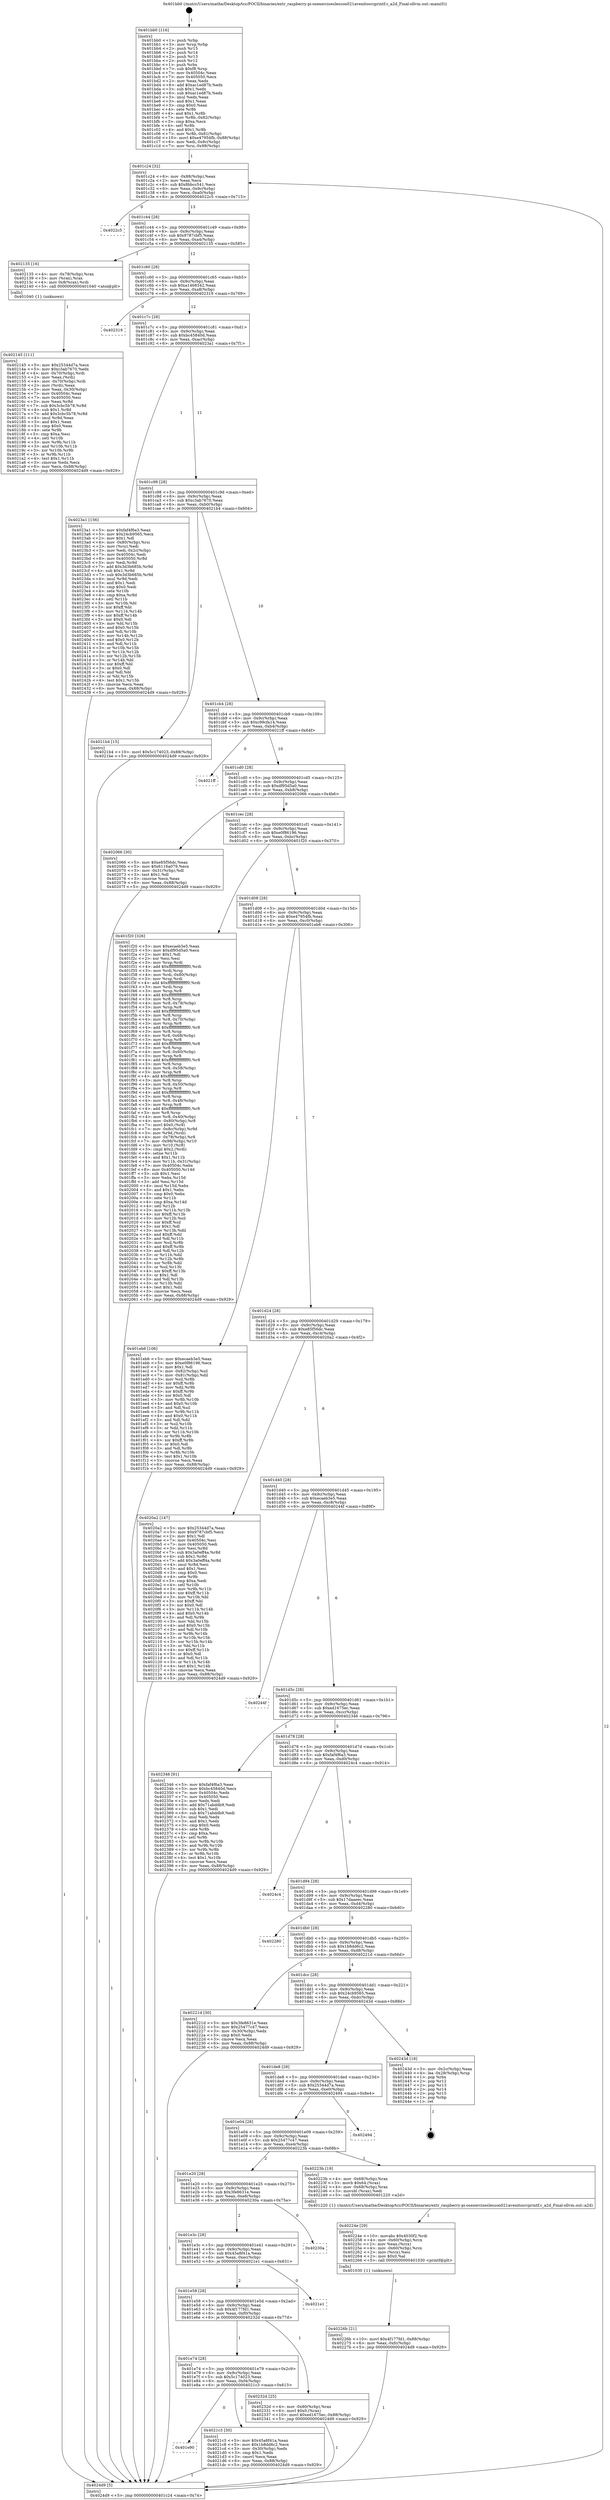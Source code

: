 digraph "0x401bb0" {
  label = "0x401bb0 (/mnt/c/Users/mathe/Desktop/tcc/POCII/binaries/extr_raspberry-pi-osexerciseslesson021avenitosrcprintf.c_a2d_Final-ollvm.out::main(0))"
  labelloc = "t"
  node[shape=record]

  Entry [label="",width=0.3,height=0.3,shape=circle,fillcolor=black,style=filled]
  "0x401c24" [label="{
     0x401c24 [32]\l
     | [instrs]\l
     &nbsp;&nbsp;0x401c24 \<+6\>: mov -0x88(%rbp),%eax\l
     &nbsp;&nbsp;0x401c2a \<+2\>: mov %eax,%ecx\l
     &nbsp;&nbsp;0x401c2c \<+6\>: sub $0x8bbcc541,%ecx\l
     &nbsp;&nbsp;0x401c32 \<+6\>: mov %eax,-0x9c(%rbp)\l
     &nbsp;&nbsp;0x401c38 \<+6\>: mov %ecx,-0xa0(%rbp)\l
     &nbsp;&nbsp;0x401c3e \<+6\>: je 00000000004022c5 \<main+0x715\>\l
  }"]
  "0x4022c5" [label="{
     0x4022c5\l
  }", style=dashed]
  "0x401c44" [label="{
     0x401c44 [28]\l
     | [instrs]\l
     &nbsp;&nbsp;0x401c44 \<+5\>: jmp 0000000000401c49 \<main+0x99\>\l
     &nbsp;&nbsp;0x401c49 \<+6\>: mov -0x9c(%rbp),%eax\l
     &nbsp;&nbsp;0x401c4f \<+5\>: sub $0x9787cbf5,%eax\l
     &nbsp;&nbsp;0x401c54 \<+6\>: mov %eax,-0xa4(%rbp)\l
     &nbsp;&nbsp;0x401c5a \<+6\>: je 0000000000402135 \<main+0x585\>\l
  }"]
  Exit [label="",width=0.3,height=0.3,shape=circle,fillcolor=black,style=filled,peripheries=2]
  "0x402135" [label="{
     0x402135 [16]\l
     | [instrs]\l
     &nbsp;&nbsp;0x402135 \<+4\>: mov -0x78(%rbp),%rax\l
     &nbsp;&nbsp;0x402139 \<+3\>: mov (%rax),%rax\l
     &nbsp;&nbsp;0x40213c \<+4\>: mov 0x8(%rax),%rdi\l
     &nbsp;&nbsp;0x402140 \<+5\>: call 0000000000401040 \<atoi@plt\>\l
     | [calls]\l
     &nbsp;&nbsp;0x401040 \{1\} (unknown)\l
  }"]
  "0x401c60" [label="{
     0x401c60 [28]\l
     | [instrs]\l
     &nbsp;&nbsp;0x401c60 \<+5\>: jmp 0000000000401c65 \<main+0xb5\>\l
     &nbsp;&nbsp;0x401c65 \<+6\>: mov -0x9c(%rbp),%eax\l
     &nbsp;&nbsp;0x401c6b \<+5\>: sub $0xa1468342,%eax\l
     &nbsp;&nbsp;0x401c70 \<+6\>: mov %eax,-0xa8(%rbp)\l
     &nbsp;&nbsp;0x401c76 \<+6\>: je 0000000000402319 \<main+0x769\>\l
  }"]
  "0x40226b" [label="{
     0x40226b [21]\l
     | [instrs]\l
     &nbsp;&nbsp;0x40226b \<+10\>: movl $0x4f177fd1,-0x88(%rbp)\l
     &nbsp;&nbsp;0x402275 \<+6\>: mov %eax,-0xfc(%rbp)\l
     &nbsp;&nbsp;0x40227b \<+5\>: jmp 00000000004024d9 \<main+0x929\>\l
  }"]
  "0x402319" [label="{
     0x402319\l
  }", style=dashed]
  "0x401c7c" [label="{
     0x401c7c [28]\l
     | [instrs]\l
     &nbsp;&nbsp;0x401c7c \<+5\>: jmp 0000000000401c81 \<main+0xd1\>\l
     &nbsp;&nbsp;0x401c81 \<+6\>: mov -0x9c(%rbp),%eax\l
     &nbsp;&nbsp;0x401c87 \<+5\>: sub $0xbc45840d,%eax\l
     &nbsp;&nbsp;0x401c8c \<+6\>: mov %eax,-0xac(%rbp)\l
     &nbsp;&nbsp;0x401c92 \<+6\>: je 00000000004023a1 \<main+0x7f1\>\l
  }"]
  "0x40224e" [label="{
     0x40224e [29]\l
     | [instrs]\l
     &nbsp;&nbsp;0x40224e \<+10\>: movabs $0x4030f2,%rdi\l
     &nbsp;&nbsp;0x402258 \<+4\>: mov -0x60(%rbp),%rcx\l
     &nbsp;&nbsp;0x40225c \<+2\>: mov %eax,(%rcx)\l
     &nbsp;&nbsp;0x40225e \<+4\>: mov -0x60(%rbp),%rcx\l
     &nbsp;&nbsp;0x402262 \<+2\>: mov (%rcx),%esi\l
     &nbsp;&nbsp;0x402264 \<+2\>: mov $0x0,%al\l
     &nbsp;&nbsp;0x402266 \<+5\>: call 0000000000401030 \<printf@plt\>\l
     | [calls]\l
     &nbsp;&nbsp;0x401030 \{1\} (unknown)\l
  }"]
  "0x4023a1" [label="{
     0x4023a1 [156]\l
     | [instrs]\l
     &nbsp;&nbsp;0x4023a1 \<+5\>: mov $0xfaf4f6a3,%eax\l
     &nbsp;&nbsp;0x4023a6 \<+5\>: mov $0x24cb9565,%ecx\l
     &nbsp;&nbsp;0x4023ab \<+2\>: mov $0x1,%dl\l
     &nbsp;&nbsp;0x4023ad \<+4\>: mov -0x80(%rbp),%rsi\l
     &nbsp;&nbsp;0x4023b1 \<+2\>: mov (%rsi),%edi\l
     &nbsp;&nbsp;0x4023b3 \<+3\>: mov %edi,-0x2c(%rbp)\l
     &nbsp;&nbsp;0x4023b6 \<+7\>: mov 0x40504c,%edi\l
     &nbsp;&nbsp;0x4023bd \<+8\>: mov 0x405050,%r8d\l
     &nbsp;&nbsp;0x4023c5 \<+3\>: mov %edi,%r9d\l
     &nbsp;&nbsp;0x4023c8 \<+7\>: add $0x3d3b685b,%r9d\l
     &nbsp;&nbsp;0x4023cf \<+4\>: sub $0x1,%r9d\l
     &nbsp;&nbsp;0x4023d3 \<+7\>: sub $0x3d3b685b,%r9d\l
     &nbsp;&nbsp;0x4023da \<+4\>: imul %r9d,%edi\l
     &nbsp;&nbsp;0x4023de \<+3\>: and $0x1,%edi\l
     &nbsp;&nbsp;0x4023e1 \<+3\>: cmp $0x0,%edi\l
     &nbsp;&nbsp;0x4023e4 \<+4\>: sete %r10b\l
     &nbsp;&nbsp;0x4023e8 \<+4\>: cmp $0xa,%r8d\l
     &nbsp;&nbsp;0x4023ec \<+4\>: setl %r11b\l
     &nbsp;&nbsp;0x4023f0 \<+3\>: mov %r10b,%bl\l
     &nbsp;&nbsp;0x4023f3 \<+3\>: xor $0xff,%bl\l
     &nbsp;&nbsp;0x4023f6 \<+3\>: mov %r11b,%r14b\l
     &nbsp;&nbsp;0x4023f9 \<+4\>: xor $0xff,%r14b\l
     &nbsp;&nbsp;0x4023fd \<+3\>: xor $0x0,%dl\l
     &nbsp;&nbsp;0x402400 \<+3\>: mov %bl,%r15b\l
     &nbsp;&nbsp;0x402403 \<+4\>: and $0x0,%r15b\l
     &nbsp;&nbsp;0x402407 \<+3\>: and %dl,%r10b\l
     &nbsp;&nbsp;0x40240a \<+3\>: mov %r14b,%r12b\l
     &nbsp;&nbsp;0x40240d \<+4\>: and $0x0,%r12b\l
     &nbsp;&nbsp;0x402411 \<+3\>: and %dl,%r11b\l
     &nbsp;&nbsp;0x402414 \<+3\>: or %r10b,%r15b\l
     &nbsp;&nbsp;0x402417 \<+3\>: or %r11b,%r12b\l
     &nbsp;&nbsp;0x40241a \<+3\>: xor %r12b,%r15b\l
     &nbsp;&nbsp;0x40241d \<+3\>: or %r14b,%bl\l
     &nbsp;&nbsp;0x402420 \<+3\>: xor $0xff,%bl\l
     &nbsp;&nbsp;0x402423 \<+3\>: or $0x0,%dl\l
     &nbsp;&nbsp;0x402426 \<+2\>: and %dl,%bl\l
     &nbsp;&nbsp;0x402428 \<+3\>: or %bl,%r15b\l
     &nbsp;&nbsp;0x40242b \<+4\>: test $0x1,%r15b\l
     &nbsp;&nbsp;0x40242f \<+3\>: cmovne %ecx,%eax\l
     &nbsp;&nbsp;0x402432 \<+6\>: mov %eax,-0x88(%rbp)\l
     &nbsp;&nbsp;0x402438 \<+5\>: jmp 00000000004024d9 \<main+0x929\>\l
  }"]
  "0x401c98" [label="{
     0x401c98 [28]\l
     | [instrs]\l
     &nbsp;&nbsp;0x401c98 \<+5\>: jmp 0000000000401c9d \<main+0xed\>\l
     &nbsp;&nbsp;0x401c9d \<+6\>: mov -0x9c(%rbp),%eax\l
     &nbsp;&nbsp;0x401ca3 \<+5\>: sub $0xc3ab7670,%eax\l
     &nbsp;&nbsp;0x401ca8 \<+6\>: mov %eax,-0xb0(%rbp)\l
     &nbsp;&nbsp;0x401cae \<+6\>: je 00000000004021b4 \<main+0x604\>\l
  }"]
  "0x401e90" [label="{
     0x401e90\l
  }", style=dashed]
  "0x4021b4" [label="{
     0x4021b4 [15]\l
     | [instrs]\l
     &nbsp;&nbsp;0x4021b4 \<+10\>: movl $0x5c174023,-0x88(%rbp)\l
     &nbsp;&nbsp;0x4021be \<+5\>: jmp 00000000004024d9 \<main+0x929\>\l
  }"]
  "0x401cb4" [label="{
     0x401cb4 [28]\l
     | [instrs]\l
     &nbsp;&nbsp;0x401cb4 \<+5\>: jmp 0000000000401cb9 \<main+0x109\>\l
     &nbsp;&nbsp;0x401cb9 \<+6\>: mov -0x9c(%rbp),%eax\l
     &nbsp;&nbsp;0x401cbf \<+5\>: sub $0xc99cfa14,%eax\l
     &nbsp;&nbsp;0x401cc4 \<+6\>: mov %eax,-0xb4(%rbp)\l
     &nbsp;&nbsp;0x401cca \<+6\>: je 00000000004021ff \<main+0x64f\>\l
  }"]
  "0x4021c3" [label="{
     0x4021c3 [30]\l
     | [instrs]\l
     &nbsp;&nbsp;0x4021c3 \<+5\>: mov $0x45a8f41a,%eax\l
     &nbsp;&nbsp;0x4021c8 \<+5\>: mov $0x1b8dd6c2,%ecx\l
     &nbsp;&nbsp;0x4021cd \<+3\>: mov -0x30(%rbp),%edx\l
     &nbsp;&nbsp;0x4021d0 \<+3\>: cmp $0x1,%edx\l
     &nbsp;&nbsp;0x4021d3 \<+3\>: cmovl %ecx,%eax\l
     &nbsp;&nbsp;0x4021d6 \<+6\>: mov %eax,-0x88(%rbp)\l
     &nbsp;&nbsp;0x4021dc \<+5\>: jmp 00000000004024d9 \<main+0x929\>\l
  }"]
  "0x4021ff" [label="{
     0x4021ff\l
  }", style=dashed]
  "0x401cd0" [label="{
     0x401cd0 [28]\l
     | [instrs]\l
     &nbsp;&nbsp;0x401cd0 \<+5\>: jmp 0000000000401cd5 \<main+0x125\>\l
     &nbsp;&nbsp;0x401cd5 \<+6\>: mov -0x9c(%rbp),%eax\l
     &nbsp;&nbsp;0x401cdb \<+5\>: sub $0xdf95d5a0,%eax\l
     &nbsp;&nbsp;0x401ce0 \<+6\>: mov %eax,-0xb8(%rbp)\l
     &nbsp;&nbsp;0x401ce6 \<+6\>: je 0000000000402066 \<main+0x4b6\>\l
  }"]
  "0x401e74" [label="{
     0x401e74 [28]\l
     | [instrs]\l
     &nbsp;&nbsp;0x401e74 \<+5\>: jmp 0000000000401e79 \<main+0x2c9\>\l
     &nbsp;&nbsp;0x401e79 \<+6\>: mov -0x9c(%rbp),%eax\l
     &nbsp;&nbsp;0x401e7f \<+5\>: sub $0x5c174023,%eax\l
     &nbsp;&nbsp;0x401e84 \<+6\>: mov %eax,-0xf4(%rbp)\l
     &nbsp;&nbsp;0x401e8a \<+6\>: je 00000000004021c3 \<main+0x613\>\l
  }"]
  "0x402066" [label="{
     0x402066 [30]\l
     | [instrs]\l
     &nbsp;&nbsp;0x402066 \<+5\>: mov $0xe85f56dc,%eax\l
     &nbsp;&nbsp;0x40206b \<+5\>: mov $0x6116a079,%ecx\l
     &nbsp;&nbsp;0x402070 \<+3\>: mov -0x31(%rbp),%dl\l
     &nbsp;&nbsp;0x402073 \<+3\>: test $0x1,%dl\l
     &nbsp;&nbsp;0x402076 \<+3\>: cmovne %ecx,%eax\l
     &nbsp;&nbsp;0x402079 \<+6\>: mov %eax,-0x88(%rbp)\l
     &nbsp;&nbsp;0x40207f \<+5\>: jmp 00000000004024d9 \<main+0x929\>\l
  }"]
  "0x401cec" [label="{
     0x401cec [28]\l
     | [instrs]\l
     &nbsp;&nbsp;0x401cec \<+5\>: jmp 0000000000401cf1 \<main+0x141\>\l
     &nbsp;&nbsp;0x401cf1 \<+6\>: mov -0x9c(%rbp),%eax\l
     &nbsp;&nbsp;0x401cf7 \<+5\>: sub $0xe0f86196,%eax\l
     &nbsp;&nbsp;0x401cfc \<+6\>: mov %eax,-0xbc(%rbp)\l
     &nbsp;&nbsp;0x401d02 \<+6\>: je 0000000000401f20 \<main+0x370\>\l
  }"]
  "0x40232d" [label="{
     0x40232d [25]\l
     | [instrs]\l
     &nbsp;&nbsp;0x40232d \<+4\>: mov -0x80(%rbp),%rax\l
     &nbsp;&nbsp;0x402331 \<+6\>: movl $0x0,(%rax)\l
     &nbsp;&nbsp;0x402337 \<+10\>: movl $0xed1675ec,-0x88(%rbp)\l
     &nbsp;&nbsp;0x402341 \<+5\>: jmp 00000000004024d9 \<main+0x929\>\l
  }"]
  "0x401f20" [label="{
     0x401f20 [326]\l
     | [instrs]\l
     &nbsp;&nbsp;0x401f20 \<+5\>: mov $0xecaeb3e5,%eax\l
     &nbsp;&nbsp;0x401f25 \<+5\>: mov $0xdf95d5a0,%ecx\l
     &nbsp;&nbsp;0x401f2a \<+2\>: mov $0x1,%dl\l
     &nbsp;&nbsp;0x401f2c \<+2\>: xor %esi,%esi\l
     &nbsp;&nbsp;0x401f2e \<+3\>: mov %rsp,%rdi\l
     &nbsp;&nbsp;0x401f31 \<+4\>: add $0xfffffffffffffff0,%rdi\l
     &nbsp;&nbsp;0x401f35 \<+3\>: mov %rdi,%rsp\l
     &nbsp;&nbsp;0x401f38 \<+4\>: mov %rdi,-0x80(%rbp)\l
     &nbsp;&nbsp;0x401f3c \<+3\>: mov %rsp,%rdi\l
     &nbsp;&nbsp;0x401f3f \<+4\>: add $0xfffffffffffffff0,%rdi\l
     &nbsp;&nbsp;0x401f43 \<+3\>: mov %rdi,%rsp\l
     &nbsp;&nbsp;0x401f46 \<+3\>: mov %rsp,%r8\l
     &nbsp;&nbsp;0x401f49 \<+4\>: add $0xfffffffffffffff0,%r8\l
     &nbsp;&nbsp;0x401f4d \<+3\>: mov %r8,%rsp\l
     &nbsp;&nbsp;0x401f50 \<+4\>: mov %r8,-0x78(%rbp)\l
     &nbsp;&nbsp;0x401f54 \<+3\>: mov %rsp,%r8\l
     &nbsp;&nbsp;0x401f57 \<+4\>: add $0xfffffffffffffff0,%r8\l
     &nbsp;&nbsp;0x401f5b \<+3\>: mov %r8,%rsp\l
     &nbsp;&nbsp;0x401f5e \<+4\>: mov %r8,-0x70(%rbp)\l
     &nbsp;&nbsp;0x401f62 \<+3\>: mov %rsp,%r8\l
     &nbsp;&nbsp;0x401f65 \<+4\>: add $0xfffffffffffffff0,%r8\l
     &nbsp;&nbsp;0x401f69 \<+3\>: mov %r8,%rsp\l
     &nbsp;&nbsp;0x401f6c \<+4\>: mov %r8,-0x68(%rbp)\l
     &nbsp;&nbsp;0x401f70 \<+3\>: mov %rsp,%r8\l
     &nbsp;&nbsp;0x401f73 \<+4\>: add $0xfffffffffffffff0,%r8\l
     &nbsp;&nbsp;0x401f77 \<+3\>: mov %r8,%rsp\l
     &nbsp;&nbsp;0x401f7a \<+4\>: mov %r8,-0x60(%rbp)\l
     &nbsp;&nbsp;0x401f7e \<+3\>: mov %rsp,%r8\l
     &nbsp;&nbsp;0x401f81 \<+4\>: add $0xfffffffffffffff0,%r8\l
     &nbsp;&nbsp;0x401f85 \<+3\>: mov %r8,%rsp\l
     &nbsp;&nbsp;0x401f88 \<+4\>: mov %r8,-0x58(%rbp)\l
     &nbsp;&nbsp;0x401f8c \<+3\>: mov %rsp,%r8\l
     &nbsp;&nbsp;0x401f8f \<+4\>: add $0xfffffffffffffff0,%r8\l
     &nbsp;&nbsp;0x401f93 \<+3\>: mov %r8,%rsp\l
     &nbsp;&nbsp;0x401f96 \<+4\>: mov %r8,-0x50(%rbp)\l
     &nbsp;&nbsp;0x401f9a \<+3\>: mov %rsp,%r8\l
     &nbsp;&nbsp;0x401f9d \<+4\>: add $0xfffffffffffffff0,%r8\l
     &nbsp;&nbsp;0x401fa1 \<+3\>: mov %r8,%rsp\l
     &nbsp;&nbsp;0x401fa4 \<+4\>: mov %r8,-0x48(%rbp)\l
     &nbsp;&nbsp;0x401fa8 \<+3\>: mov %rsp,%r8\l
     &nbsp;&nbsp;0x401fab \<+4\>: add $0xfffffffffffffff0,%r8\l
     &nbsp;&nbsp;0x401faf \<+3\>: mov %r8,%rsp\l
     &nbsp;&nbsp;0x401fb2 \<+4\>: mov %r8,-0x40(%rbp)\l
     &nbsp;&nbsp;0x401fb6 \<+4\>: mov -0x80(%rbp),%r8\l
     &nbsp;&nbsp;0x401fba \<+7\>: movl $0x0,(%r8)\l
     &nbsp;&nbsp;0x401fc1 \<+7\>: mov -0x8c(%rbp),%r9d\l
     &nbsp;&nbsp;0x401fc8 \<+3\>: mov %r9d,(%rdi)\l
     &nbsp;&nbsp;0x401fcb \<+4\>: mov -0x78(%rbp),%r8\l
     &nbsp;&nbsp;0x401fcf \<+7\>: mov -0x98(%rbp),%r10\l
     &nbsp;&nbsp;0x401fd6 \<+3\>: mov %r10,(%r8)\l
     &nbsp;&nbsp;0x401fd9 \<+3\>: cmpl $0x2,(%rdi)\l
     &nbsp;&nbsp;0x401fdc \<+4\>: setne %r11b\l
     &nbsp;&nbsp;0x401fe0 \<+4\>: and $0x1,%r11b\l
     &nbsp;&nbsp;0x401fe4 \<+4\>: mov %r11b,-0x31(%rbp)\l
     &nbsp;&nbsp;0x401fe8 \<+7\>: mov 0x40504c,%ebx\l
     &nbsp;&nbsp;0x401fef \<+8\>: mov 0x405050,%r14d\l
     &nbsp;&nbsp;0x401ff7 \<+3\>: sub $0x1,%esi\l
     &nbsp;&nbsp;0x401ffa \<+3\>: mov %ebx,%r15d\l
     &nbsp;&nbsp;0x401ffd \<+3\>: add %esi,%r15d\l
     &nbsp;&nbsp;0x402000 \<+4\>: imul %r15d,%ebx\l
     &nbsp;&nbsp;0x402004 \<+3\>: and $0x1,%ebx\l
     &nbsp;&nbsp;0x402007 \<+3\>: cmp $0x0,%ebx\l
     &nbsp;&nbsp;0x40200a \<+4\>: sete %r11b\l
     &nbsp;&nbsp;0x40200e \<+4\>: cmp $0xa,%r14d\l
     &nbsp;&nbsp;0x402012 \<+4\>: setl %r12b\l
     &nbsp;&nbsp;0x402016 \<+3\>: mov %r11b,%r13b\l
     &nbsp;&nbsp;0x402019 \<+4\>: xor $0xff,%r13b\l
     &nbsp;&nbsp;0x40201d \<+3\>: mov %r12b,%sil\l
     &nbsp;&nbsp;0x402020 \<+4\>: xor $0xff,%sil\l
     &nbsp;&nbsp;0x402024 \<+3\>: xor $0x1,%dl\l
     &nbsp;&nbsp;0x402027 \<+3\>: mov %r13b,%dil\l
     &nbsp;&nbsp;0x40202a \<+4\>: and $0xff,%dil\l
     &nbsp;&nbsp;0x40202e \<+3\>: and %dl,%r11b\l
     &nbsp;&nbsp;0x402031 \<+3\>: mov %sil,%r8b\l
     &nbsp;&nbsp;0x402034 \<+4\>: and $0xff,%r8b\l
     &nbsp;&nbsp;0x402038 \<+3\>: and %dl,%r12b\l
     &nbsp;&nbsp;0x40203b \<+3\>: or %r11b,%dil\l
     &nbsp;&nbsp;0x40203e \<+3\>: or %r12b,%r8b\l
     &nbsp;&nbsp;0x402041 \<+3\>: xor %r8b,%dil\l
     &nbsp;&nbsp;0x402044 \<+3\>: or %sil,%r13b\l
     &nbsp;&nbsp;0x402047 \<+4\>: xor $0xff,%r13b\l
     &nbsp;&nbsp;0x40204b \<+3\>: or $0x1,%dl\l
     &nbsp;&nbsp;0x40204e \<+3\>: and %dl,%r13b\l
     &nbsp;&nbsp;0x402051 \<+3\>: or %r13b,%dil\l
     &nbsp;&nbsp;0x402054 \<+4\>: test $0x1,%dil\l
     &nbsp;&nbsp;0x402058 \<+3\>: cmovne %ecx,%eax\l
     &nbsp;&nbsp;0x40205b \<+6\>: mov %eax,-0x88(%rbp)\l
     &nbsp;&nbsp;0x402061 \<+5\>: jmp 00000000004024d9 \<main+0x929\>\l
  }"]
  "0x401d08" [label="{
     0x401d08 [28]\l
     | [instrs]\l
     &nbsp;&nbsp;0x401d08 \<+5\>: jmp 0000000000401d0d \<main+0x15d\>\l
     &nbsp;&nbsp;0x401d0d \<+6\>: mov -0x9c(%rbp),%eax\l
     &nbsp;&nbsp;0x401d13 \<+5\>: sub $0xe47954fb,%eax\l
     &nbsp;&nbsp;0x401d18 \<+6\>: mov %eax,-0xc0(%rbp)\l
     &nbsp;&nbsp;0x401d1e \<+6\>: je 0000000000401eb6 \<main+0x306\>\l
  }"]
  "0x401e58" [label="{
     0x401e58 [28]\l
     | [instrs]\l
     &nbsp;&nbsp;0x401e58 \<+5\>: jmp 0000000000401e5d \<main+0x2ad\>\l
     &nbsp;&nbsp;0x401e5d \<+6\>: mov -0x9c(%rbp),%eax\l
     &nbsp;&nbsp;0x401e63 \<+5\>: sub $0x4f177fd1,%eax\l
     &nbsp;&nbsp;0x401e68 \<+6\>: mov %eax,-0xf0(%rbp)\l
     &nbsp;&nbsp;0x401e6e \<+6\>: je 000000000040232d \<main+0x77d\>\l
  }"]
  "0x401eb6" [label="{
     0x401eb6 [106]\l
     | [instrs]\l
     &nbsp;&nbsp;0x401eb6 \<+5\>: mov $0xecaeb3e5,%eax\l
     &nbsp;&nbsp;0x401ebb \<+5\>: mov $0xe0f86196,%ecx\l
     &nbsp;&nbsp;0x401ec0 \<+2\>: mov $0x1,%dl\l
     &nbsp;&nbsp;0x401ec2 \<+7\>: mov -0x82(%rbp),%sil\l
     &nbsp;&nbsp;0x401ec9 \<+7\>: mov -0x81(%rbp),%dil\l
     &nbsp;&nbsp;0x401ed0 \<+3\>: mov %sil,%r8b\l
     &nbsp;&nbsp;0x401ed3 \<+4\>: xor $0xff,%r8b\l
     &nbsp;&nbsp;0x401ed7 \<+3\>: mov %dil,%r9b\l
     &nbsp;&nbsp;0x401eda \<+4\>: xor $0xff,%r9b\l
     &nbsp;&nbsp;0x401ede \<+3\>: xor $0x0,%dl\l
     &nbsp;&nbsp;0x401ee1 \<+3\>: mov %r8b,%r10b\l
     &nbsp;&nbsp;0x401ee4 \<+4\>: and $0x0,%r10b\l
     &nbsp;&nbsp;0x401ee8 \<+3\>: and %dl,%sil\l
     &nbsp;&nbsp;0x401eeb \<+3\>: mov %r9b,%r11b\l
     &nbsp;&nbsp;0x401eee \<+4\>: and $0x0,%r11b\l
     &nbsp;&nbsp;0x401ef2 \<+3\>: and %dl,%dil\l
     &nbsp;&nbsp;0x401ef5 \<+3\>: or %sil,%r10b\l
     &nbsp;&nbsp;0x401ef8 \<+3\>: or %dil,%r11b\l
     &nbsp;&nbsp;0x401efb \<+3\>: xor %r11b,%r10b\l
     &nbsp;&nbsp;0x401efe \<+3\>: or %r9b,%r8b\l
     &nbsp;&nbsp;0x401f01 \<+4\>: xor $0xff,%r8b\l
     &nbsp;&nbsp;0x401f05 \<+3\>: or $0x0,%dl\l
     &nbsp;&nbsp;0x401f08 \<+3\>: and %dl,%r8b\l
     &nbsp;&nbsp;0x401f0b \<+3\>: or %r8b,%r10b\l
     &nbsp;&nbsp;0x401f0e \<+4\>: test $0x1,%r10b\l
     &nbsp;&nbsp;0x401f12 \<+3\>: cmovne %ecx,%eax\l
     &nbsp;&nbsp;0x401f15 \<+6\>: mov %eax,-0x88(%rbp)\l
     &nbsp;&nbsp;0x401f1b \<+5\>: jmp 00000000004024d9 \<main+0x929\>\l
  }"]
  "0x401d24" [label="{
     0x401d24 [28]\l
     | [instrs]\l
     &nbsp;&nbsp;0x401d24 \<+5\>: jmp 0000000000401d29 \<main+0x179\>\l
     &nbsp;&nbsp;0x401d29 \<+6\>: mov -0x9c(%rbp),%eax\l
     &nbsp;&nbsp;0x401d2f \<+5\>: sub $0xe85f56dc,%eax\l
     &nbsp;&nbsp;0x401d34 \<+6\>: mov %eax,-0xc4(%rbp)\l
     &nbsp;&nbsp;0x401d3a \<+6\>: je 00000000004020a2 \<main+0x4f2\>\l
  }"]
  "0x4024d9" [label="{
     0x4024d9 [5]\l
     | [instrs]\l
     &nbsp;&nbsp;0x4024d9 \<+5\>: jmp 0000000000401c24 \<main+0x74\>\l
  }"]
  "0x401bb0" [label="{
     0x401bb0 [116]\l
     | [instrs]\l
     &nbsp;&nbsp;0x401bb0 \<+1\>: push %rbp\l
     &nbsp;&nbsp;0x401bb1 \<+3\>: mov %rsp,%rbp\l
     &nbsp;&nbsp;0x401bb4 \<+2\>: push %r15\l
     &nbsp;&nbsp;0x401bb6 \<+2\>: push %r14\l
     &nbsp;&nbsp;0x401bb8 \<+2\>: push %r13\l
     &nbsp;&nbsp;0x401bba \<+2\>: push %r12\l
     &nbsp;&nbsp;0x401bbc \<+1\>: push %rbx\l
     &nbsp;&nbsp;0x401bbd \<+7\>: sub $0xf8,%rsp\l
     &nbsp;&nbsp;0x401bc4 \<+7\>: mov 0x40504c,%eax\l
     &nbsp;&nbsp;0x401bcb \<+7\>: mov 0x405050,%ecx\l
     &nbsp;&nbsp;0x401bd2 \<+2\>: mov %eax,%edx\l
     &nbsp;&nbsp;0x401bd4 \<+6\>: add $0xac1ed87b,%edx\l
     &nbsp;&nbsp;0x401bda \<+3\>: sub $0x1,%edx\l
     &nbsp;&nbsp;0x401bdd \<+6\>: sub $0xac1ed87b,%edx\l
     &nbsp;&nbsp;0x401be3 \<+3\>: imul %edx,%eax\l
     &nbsp;&nbsp;0x401be6 \<+3\>: and $0x1,%eax\l
     &nbsp;&nbsp;0x401be9 \<+3\>: cmp $0x0,%eax\l
     &nbsp;&nbsp;0x401bec \<+4\>: sete %r8b\l
     &nbsp;&nbsp;0x401bf0 \<+4\>: and $0x1,%r8b\l
     &nbsp;&nbsp;0x401bf4 \<+7\>: mov %r8b,-0x82(%rbp)\l
     &nbsp;&nbsp;0x401bfb \<+3\>: cmp $0xa,%ecx\l
     &nbsp;&nbsp;0x401bfe \<+4\>: setl %r8b\l
     &nbsp;&nbsp;0x401c02 \<+4\>: and $0x1,%r8b\l
     &nbsp;&nbsp;0x401c06 \<+7\>: mov %r8b,-0x81(%rbp)\l
     &nbsp;&nbsp;0x401c0d \<+10\>: movl $0xe47954fb,-0x88(%rbp)\l
     &nbsp;&nbsp;0x401c17 \<+6\>: mov %edi,-0x8c(%rbp)\l
     &nbsp;&nbsp;0x401c1d \<+7\>: mov %rsi,-0x98(%rbp)\l
  }"]
  "0x4021e1" [label="{
     0x4021e1\l
  }", style=dashed]
  "0x401e3c" [label="{
     0x401e3c [28]\l
     | [instrs]\l
     &nbsp;&nbsp;0x401e3c \<+5\>: jmp 0000000000401e41 \<main+0x291\>\l
     &nbsp;&nbsp;0x401e41 \<+6\>: mov -0x9c(%rbp),%eax\l
     &nbsp;&nbsp;0x401e47 \<+5\>: sub $0x45a8f41a,%eax\l
     &nbsp;&nbsp;0x401e4c \<+6\>: mov %eax,-0xec(%rbp)\l
     &nbsp;&nbsp;0x401e52 \<+6\>: je 00000000004021e1 \<main+0x631\>\l
  }"]
  "0x4020a2" [label="{
     0x4020a2 [147]\l
     | [instrs]\l
     &nbsp;&nbsp;0x4020a2 \<+5\>: mov $0x25344d7a,%eax\l
     &nbsp;&nbsp;0x4020a7 \<+5\>: mov $0x9787cbf5,%ecx\l
     &nbsp;&nbsp;0x4020ac \<+2\>: mov $0x1,%dl\l
     &nbsp;&nbsp;0x4020ae \<+7\>: mov 0x40504c,%esi\l
     &nbsp;&nbsp;0x4020b5 \<+7\>: mov 0x405050,%edi\l
     &nbsp;&nbsp;0x4020bc \<+3\>: mov %esi,%r8d\l
     &nbsp;&nbsp;0x4020bf \<+7\>: sub $0x3a0eff4a,%r8d\l
     &nbsp;&nbsp;0x4020c6 \<+4\>: sub $0x1,%r8d\l
     &nbsp;&nbsp;0x4020ca \<+7\>: add $0x3a0eff4a,%r8d\l
     &nbsp;&nbsp;0x4020d1 \<+4\>: imul %r8d,%esi\l
     &nbsp;&nbsp;0x4020d5 \<+3\>: and $0x1,%esi\l
     &nbsp;&nbsp;0x4020d8 \<+3\>: cmp $0x0,%esi\l
     &nbsp;&nbsp;0x4020db \<+4\>: sete %r9b\l
     &nbsp;&nbsp;0x4020df \<+3\>: cmp $0xa,%edi\l
     &nbsp;&nbsp;0x4020e2 \<+4\>: setl %r10b\l
     &nbsp;&nbsp;0x4020e6 \<+3\>: mov %r9b,%r11b\l
     &nbsp;&nbsp;0x4020e9 \<+4\>: xor $0xff,%r11b\l
     &nbsp;&nbsp;0x4020ed \<+3\>: mov %r10b,%bl\l
     &nbsp;&nbsp;0x4020f0 \<+3\>: xor $0xff,%bl\l
     &nbsp;&nbsp;0x4020f3 \<+3\>: xor $0x0,%dl\l
     &nbsp;&nbsp;0x4020f6 \<+3\>: mov %r11b,%r14b\l
     &nbsp;&nbsp;0x4020f9 \<+4\>: and $0x0,%r14b\l
     &nbsp;&nbsp;0x4020fd \<+3\>: and %dl,%r9b\l
     &nbsp;&nbsp;0x402100 \<+3\>: mov %bl,%r15b\l
     &nbsp;&nbsp;0x402103 \<+4\>: and $0x0,%r15b\l
     &nbsp;&nbsp;0x402107 \<+3\>: and %dl,%r10b\l
     &nbsp;&nbsp;0x40210a \<+3\>: or %r9b,%r14b\l
     &nbsp;&nbsp;0x40210d \<+3\>: or %r10b,%r15b\l
     &nbsp;&nbsp;0x402110 \<+3\>: xor %r15b,%r14b\l
     &nbsp;&nbsp;0x402113 \<+3\>: or %bl,%r11b\l
     &nbsp;&nbsp;0x402116 \<+4\>: xor $0xff,%r11b\l
     &nbsp;&nbsp;0x40211a \<+3\>: or $0x0,%dl\l
     &nbsp;&nbsp;0x40211d \<+3\>: and %dl,%r11b\l
     &nbsp;&nbsp;0x402120 \<+3\>: or %r11b,%r14b\l
     &nbsp;&nbsp;0x402123 \<+4\>: test $0x1,%r14b\l
     &nbsp;&nbsp;0x402127 \<+3\>: cmovne %ecx,%eax\l
     &nbsp;&nbsp;0x40212a \<+6\>: mov %eax,-0x88(%rbp)\l
     &nbsp;&nbsp;0x402130 \<+5\>: jmp 00000000004024d9 \<main+0x929\>\l
  }"]
  "0x401d40" [label="{
     0x401d40 [28]\l
     | [instrs]\l
     &nbsp;&nbsp;0x401d40 \<+5\>: jmp 0000000000401d45 \<main+0x195\>\l
     &nbsp;&nbsp;0x401d45 \<+6\>: mov -0x9c(%rbp),%eax\l
     &nbsp;&nbsp;0x401d4b \<+5\>: sub $0xecaeb3e5,%eax\l
     &nbsp;&nbsp;0x401d50 \<+6\>: mov %eax,-0xc8(%rbp)\l
     &nbsp;&nbsp;0x401d56 \<+6\>: je 000000000040244f \<main+0x89f\>\l
  }"]
  "0x402145" [label="{
     0x402145 [111]\l
     | [instrs]\l
     &nbsp;&nbsp;0x402145 \<+5\>: mov $0x25344d7a,%ecx\l
     &nbsp;&nbsp;0x40214a \<+5\>: mov $0xc3ab7670,%edx\l
     &nbsp;&nbsp;0x40214f \<+4\>: mov -0x70(%rbp),%rdi\l
     &nbsp;&nbsp;0x402153 \<+2\>: mov %eax,(%rdi)\l
     &nbsp;&nbsp;0x402155 \<+4\>: mov -0x70(%rbp),%rdi\l
     &nbsp;&nbsp;0x402159 \<+2\>: mov (%rdi),%eax\l
     &nbsp;&nbsp;0x40215b \<+3\>: mov %eax,-0x30(%rbp)\l
     &nbsp;&nbsp;0x40215e \<+7\>: mov 0x40504c,%eax\l
     &nbsp;&nbsp;0x402165 \<+7\>: mov 0x405050,%esi\l
     &nbsp;&nbsp;0x40216c \<+3\>: mov %eax,%r8d\l
     &nbsp;&nbsp;0x40216f \<+7\>: sub $0x3cbc5b78,%r8d\l
     &nbsp;&nbsp;0x402176 \<+4\>: sub $0x1,%r8d\l
     &nbsp;&nbsp;0x40217a \<+7\>: add $0x3cbc5b78,%r8d\l
     &nbsp;&nbsp;0x402181 \<+4\>: imul %r8d,%eax\l
     &nbsp;&nbsp;0x402185 \<+3\>: and $0x1,%eax\l
     &nbsp;&nbsp;0x402188 \<+3\>: cmp $0x0,%eax\l
     &nbsp;&nbsp;0x40218b \<+4\>: sete %r9b\l
     &nbsp;&nbsp;0x40218f \<+3\>: cmp $0xa,%esi\l
     &nbsp;&nbsp;0x402192 \<+4\>: setl %r10b\l
     &nbsp;&nbsp;0x402196 \<+3\>: mov %r9b,%r11b\l
     &nbsp;&nbsp;0x402199 \<+3\>: and %r10b,%r11b\l
     &nbsp;&nbsp;0x40219c \<+3\>: xor %r10b,%r9b\l
     &nbsp;&nbsp;0x40219f \<+3\>: or %r9b,%r11b\l
     &nbsp;&nbsp;0x4021a2 \<+4\>: test $0x1,%r11b\l
     &nbsp;&nbsp;0x4021a6 \<+3\>: cmovne %edx,%ecx\l
     &nbsp;&nbsp;0x4021a9 \<+6\>: mov %ecx,-0x88(%rbp)\l
     &nbsp;&nbsp;0x4021af \<+5\>: jmp 00000000004024d9 \<main+0x929\>\l
  }"]
  "0x40230a" [label="{
     0x40230a\l
  }", style=dashed]
  "0x40244f" [label="{
     0x40244f\l
  }", style=dashed]
  "0x401d5c" [label="{
     0x401d5c [28]\l
     | [instrs]\l
     &nbsp;&nbsp;0x401d5c \<+5\>: jmp 0000000000401d61 \<main+0x1b1\>\l
     &nbsp;&nbsp;0x401d61 \<+6\>: mov -0x9c(%rbp),%eax\l
     &nbsp;&nbsp;0x401d67 \<+5\>: sub $0xed1675ec,%eax\l
     &nbsp;&nbsp;0x401d6c \<+6\>: mov %eax,-0xcc(%rbp)\l
     &nbsp;&nbsp;0x401d72 \<+6\>: je 0000000000402346 \<main+0x796\>\l
  }"]
  "0x401e20" [label="{
     0x401e20 [28]\l
     | [instrs]\l
     &nbsp;&nbsp;0x401e20 \<+5\>: jmp 0000000000401e25 \<main+0x275\>\l
     &nbsp;&nbsp;0x401e25 \<+6\>: mov -0x9c(%rbp),%eax\l
     &nbsp;&nbsp;0x401e2b \<+5\>: sub $0x3fe8631e,%eax\l
     &nbsp;&nbsp;0x401e30 \<+6\>: mov %eax,-0xe8(%rbp)\l
     &nbsp;&nbsp;0x401e36 \<+6\>: je 000000000040230a \<main+0x75a\>\l
  }"]
  "0x402346" [label="{
     0x402346 [91]\l
     | [instrs]\l
     &nbsp;&nbsp;0x402346 \<+5\>: mov $0xfaf4f6a3,%eax\l
     &nbsp;&nbsp;0x40234b \<+5\>: mov $0xbc45840d,%ecx\l
     &nbsp;&nbsp;0x402350 \<+7\>: mov 0x40504c,%edx\l
     &nbsp;&nbsp;0x402357 \<+7\>: mov 0x405050,%esi\l
     &nbsp;&nbsp;0x40235e \<+2\>: mov %edx,%edi\l
     &nbsp;&nbsp;0x402360 \<+6\>: add $0x71abddb9,%edi\l
     &nbsp;&nbsp;0x402366 \<+3\>: sub $0x1,%edi\l
     &nbsp;&nbsp;0x402369 \<+6\>: sub $0x71abddb9,%edi\l
     &nbsp;&nbsp;0x40236f \<+3\>: imul %edi,%edx\l
     &nbsp;&nbsp;0x402372 \<+3\>: and $0x1,%edx\l
     &nbsp;&nbsp;0x402375 \<+3\>: cmp $0x0,%edx\l
     &nbsp;&nbsp;0x402378 \<+4\>: sete %r8b\l
     &nbsp;&nbsp;0x40237c \<+3\>: cmp $0xa,%esi\l
     &nbsp;&nbsp;0x40237f \<+4\>: setl %r9b\l
     &nbsp;&nbsp;0x402383 \<+3\>: mov %r8b,%r10b\l
     &nbsp;&nbsp;0x402386 \<+3\>: and %r9b,%r10b\l
     &nbsp;&nbsp;0x402389 \<+3\>: xor %r9b,%r8b\l
     &nbsp;&nbsp;0x40238c \<+3\>: or %r8b,%r10b\l
     &nbsp;&nbsp;0x40238f \<+4\>: test $0x1,%r10b\l
     &nbsp;&nbsp;0x402393 \<+3\>: cmovne %ecx,%eax\l
     &nbsp;&nbsp;0x402396 \<+6\>: mov %eax,-0x88(%rbp)\l
     &nbsp;&nbsp;0x40239c \<+5\>: jmp 00000000004024d9 \<main+0x929\>\l
  }"]
  "0x401d78" [label="{
     0x401d78 [28]\l
     | [instrs]\l
     &nbsp;&nbsp;0x401d78 \<+5\>: jmp 0000000000401d7d \<main+0x1cd\>\l
     &nbsp;&nbsp;0x401d7d \<+6\>: mov -0x9c(%rbp),%eax\l
     &nbsp;&nbsp;0x401d83 \<+5\>: sub $0xfaf4f6a3,%eax\l
     &nbsp;&nbsp;0x401d88 \<+6\>: mov %eax,-0xd0(%rbp)\l
     &nbsp;&nbsp;0x401d8e \<+6\>: je 00000000004024c4 \<main+0x914\>\l
  }"]
  "0x40223b" [label="{
     0x40223b [19]\l
     | [instrs]\l
     &nbsp;&nbsp;0x40223b \<+4\>: mov -0x68(%rbp),%rax\l
     &nbsp;&nbsp;0x40223f \<+3\>: movb $0x64,(%rax)\l
     &nbsp;&nbsp;0x402242 \<+4\>: mov -0x68(%rbp),%rax\l
     &nbsp;&nbsp;0x402246 \<+3\>: movsbl (%rax),%edi\l
     &nbsp;&nbsp;0x402249 \<+5\>: call 0000000000401220 \<a2d\>\l
     | [calls]\l
     &nbsp;&nbsp;0x401220 \{1\} (/mnt/c/Users/mathe/Desktop/tcc/POCII/binaries/extr_raspberry-pi-osexerciseslesson021avenitosrcprintf.c_a2d_Final-ollvm.out::a2d)\l
  }"]
  "0x4024c4" [label="{
     0x4024c4\l
  }", style=dashed]
  "0x401d94" [label="{
     0x401d94 [28]\l
     | [instrs]\l
     &nbsp;&nbsp;0x401d94 \<+5\>: jmp 0000000000401d99 \<main+0x1e9\>\l
     &nbsp;&nbsp;0x401d99 \<+6\>: mov -0x9c(%rbp),%eax\l
     &nbsp;&nbsp;0x401d9f \<+5\>: sub $0x17daaeec,%eax\l
     &nbsp;&nbsp;0x401da4 \<+6\>: mov %eax,-0xd4(%rbp)\l
     &nbsp;&nbsp;0x401daa \<+6\>: je 0000000000402280 \<main+0x6d0\>\l
  }"]
  "0x401e04" [label="{
     0x401e04 [28]\l
     | [instrs]\l
     &nbsp;&nbsp;0x401e04 \<+5\>: jmp 0000000000401e09 \<main+0x259\>\l
     &nbsp;&nbsp;0x401e09 \<+6\>: mov -0x9c(%rbp),%eax\l
     &nbsp;&nbsp;0x401e0f \<+5\>: sub $0x25477c47,%eax\l
     &nbsp;&nbsp;0x401e14 \<+6\>: mov %eax,-0xe4(%rbp)\l
     &nbsp;&nbsp;0x401e1a \<+6\>: je 000000000040223b \<main+0x68b\>\l
  }"]
  "0x402280" [label="{
     0x402280\l
  }", style=dashed]
  "0x401db0" [label="{
     0x401db0 [28]\l
     | [instrs]\l
     &nbsp;&nbsp;0x401db0 \<+5\>: jmp 0000000000401db5 \<main+0x205\>\l
     &nbsp;&nbsp;0x401db5 \<+6\>: mov -0x9c(%rbp),%eax\l
     &nbsp;&nbsp;0x401dbb \<+5\>: sub $0x1b8dd6c2,%eax\l
     &nbsp;&nbsp;0x401dc0 \<+6\>: mov %eax,-0xd8(%rbp)\l
     &nbsp;&nbsp;0x401dc6 \<+6\>: je 000000000040221d \<main+0x66d\>\l
  }"]
  "0x402494" [label="{
     0x402494\l
  }", style=dashed]
  "0x40221d" [label="{
     0x40221d [30]\l
     | [instrs]\l
     &nbsp;&nbsp;0x40221d \<+5\>: mov $0x3fe8631e,%eax\l
     &nbsp;&nbsp;0x402222 \<+5\>: mov $0x25477c47,%ecx\l
     &nbsp;&nbsp;0x402227 \<+3\>: mov -0x30(%rbp),%edx\l
     &nbsp;&nbsp;0x40222a \<+3\>: cmp $0x0,%edx\l
     &nbsp;&nbsp;0x40222d \<+3\>: cmove %ecx,%eax\l
     &nbsp;&nbsp;0x402230 \<+6\>: mov %eax,-0x88(%rbp)\l
     &nbsp;&nbsp;0x402236 \<+5\>: jmp 00000000004024d9 \<main+0x929\>\l
  }"]
  "0x401dcc" [label="{
     0x401dcc [28]\l
     | [instrs]\l
     &nbsp;&nbsp;0x401dcc \<+5\>: jmp 0000000000401dd1 \<main+0x221\>\l
     &nbsp;&nbsp;0x401dd1 \<+6\>: mov -0x9c(%rbp),%eax\l
     &nbsp;&nbsp;0x401dd7 \<+5\>: sub $0x24cb9565,%eax\l
     &nbsp;&nbsp;0x401ddc \<+6\>: mov %eax,-0xdc(%rbp)\l
     &nbsp;&nbsp;0x401de2 \<+6\>: je 000000000040243d \<main+0x88d\>\l
  }"]
  "0x401de8" [label="{
     0x401de8 [28]\l
     | [instrs]\l
     &nbsp;&nbsp;0x401de8 \<+5\>: jmp 0000000000401ded \<main+0x23d\>\l
     &nbsp;&nbsp;0x401ded \<+6\>: mov -0x9c(%rbp),%eax\l
     &nbsp;&nbsp;0x401df3 \<+5\>: sub $0x25344d7a,%eax\l
     &nbsp;&nbsp;0x401df8 \<+6\>: mov %eax,-0xe0(%rbp)\l
     &nbsp;&nbsp;0x401dfe \<+6\>: je 0000000000402494 \<main+0x8e4\>\l
  }"]
  "0x40243d" [label="{
     0x40243d [18]\l
     | [instrs]\l
     &nbsp;&nbsp;0x40243d \<+3\>: mov -0x2c(%rbp),%eax\l
     &nbsp;&nbsp;0x402440 \<+4\>: lea -0x28(%rbp),%rsp\l
     &nbsp;&nbsp;0x402444 \<+1\>: pop %rbx\l
     &nbsp;&nbsp;0x402445 \<+2\>: pop %r12\l
     &nbsp;&nbsp;0x402447 \<+2\>: pop %r13\l
     &nbsp;&nbsp;0x402449 \<+2\>: pop %r14\l
     &nbsp;&nbsp;0x40244b \<+2\>: pop %r15\l
     &nbsp;&nbsp;0x40244d \<+1\>: pop %rbp\l
     &nbsp;&nbsp;0x40244e \<+1\>: ret\l
  }"]
  Entry -> "0x401bb0" [label=" 1"]
  "0x401c24" -> "0x4022c5" [label=" 0"]
  "0x401c24" -> "0x401c44" [label=" 13"]
  "0x40243d" -> Exit [label=" 1"]
  "0x401c44" -> "0x402135" [label=" 1"]
  "0x401c44" -> "0x401c60" [label=" 12"]
  "0x4023a1" -> "0x4024d9" [label=" 1"]
  "0x401c60" -> "0x402319" [label=" 0"]
  "0x401c60" -> "0x401c7c" [label=" 12"]
  "0x402346" -> "0x4024d9" [label=" 1"]
  "0x401c7c" -> "0x4023a1" [label=" 1"]
  "0x401c7c" -> "0x401c98" [label=" 11"]
  "0x40232d" -> "0x4024d9" [label=" 1"]
  "0x401c98" -> "0x4021b4" [label=" 1"]
  "0x401c98" -> "0x401cb4" [label=" 10"]
  "0x40226b" -> "0x4024d9" [label=" 1"]
  "0x401cb4" -> "0x4021ff" [label=" 0"]
  "0x401cb4" -> "0x401cd0" [label=" 10"]
  "0x40224e" -> "0x40226b" [label=" 1"]
  "0x401cd0" -> "0x402066" [label=" 1"]
  "0x401cd0" -> "0x401cec" [label=" 9"]
  "0x40221d" -> "0x4024d9" [label=" 1"]
  "0x401cec" -> "0x401f20" [label=" 1"]
  "0x401cec" -> "0x401d08" [label=" 8"]
  "0x4021c3" -> "0x4024d9" [label=" 1"]
  "0x401d08" -> "0x401eb6" [label=" 1"]
  "0x401d08" -> "0x401d24" [label=" 7"]
  "0x401eb6" -> "0x4024d9" [label=" 1"]
  "0x401bb0" -> "0x401c24" [label=" 1"]
  "0x4024d9" -> "0x401c24" [label=" 12"]
  "0x401e74" -> "0x4021c3" [label=" 1"]
  "0x401f20" -> "0x4024d9" [label=" 1"]
  "0x402066" -> "0x4024d9" [label=" 1"]
  "0x40223b" -> "0x40224e" [label=" 1"]
  "0x401d24" -> "0x4020a2" [label=" 1"]
  "0x401d24" -> "0x401d40" [label=" 6"]
  "0x4020a2" -> "0x4024d9" [label=" 1"]
  "0x402135" -> "0x402145" [label=" 1"]
  "0x402145" -> "0x4024d9" [label=" 1"]
  "0x4021b4" -> "0x4024d9" [label=" 1"]
  "0x401e58" -> "0x40232d" [label=" 1"]
  "0x401d40" -> "0x40244f" [label=" 0"]
  "0x401d40" -> "0x401d5c" [label=" 6"]
  "0x401e74" -> "0x401e90" [label=" 0"]
  "0x401d5c" -> "0x402346" [label=" 1"]
  "0x401d5c" -> "0x401d78" [label=" 5"]
  "0x401e3c" -> "0x4021e1" [label=" 0"]
  "0x401d78" -> "0x4024c4" [label=" 0"]
  "0x401d78" -> "0x401d94" [label=" 5"]
  "0x401e58" -> "0x401e74" [label=" 1"]
  "0x401d94" -> "0x402280" [label=" 0"]
  "0x401d94" -> "0x401db0" [label=" 5"]
  "0x401e20" -> "0x40230a" [label=" 0"]
  "0x401db0" -> "0x40221d" [label=" 1"]
  "0x401db0" -> "0x401dcc" [label=" 4"]
  "0x401e3c" -> "0x401e58" [label=" 2"]
  "0x401dcc" -> "0x40243d" [label=" 1"]
  "0x401dcc" -> "0x401de8" [label=" 3"]
  "0x401e04" -> "0x401e20" [label=" 2"]
  "0x401de8" -> "0x402494" [label=" 0"]
  "0x401de8" -> "0x401e04" [label=" 3"]
  "0x401e20" -> "0x401e3c" [label=" 2"]
  "0x401e04" -> "0x40223b" [label=" 1"]
}

